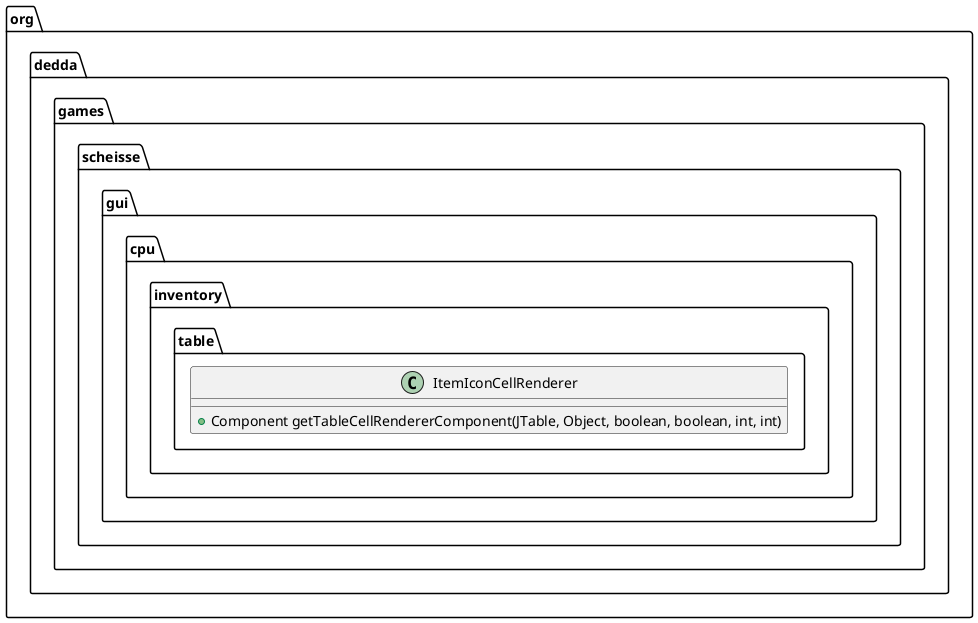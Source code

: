 @startuml
class org.dedda.games.scheisse.gui.cpu.inventory.table.ItemIconCellRenderer{
    + Component getTableCellRendererComponent(JTable, Object, boolean, boolean, int, int)
}
@enduml